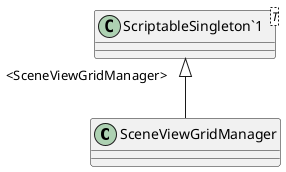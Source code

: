 @startuml
class SceneViewGridManager {
}
class "ScriptableSingleton`1"<T> {
}
"ScriptableSingleton`1" "<SceneViewGridManager>" <|-- SceneViewGridManager
@enduml
